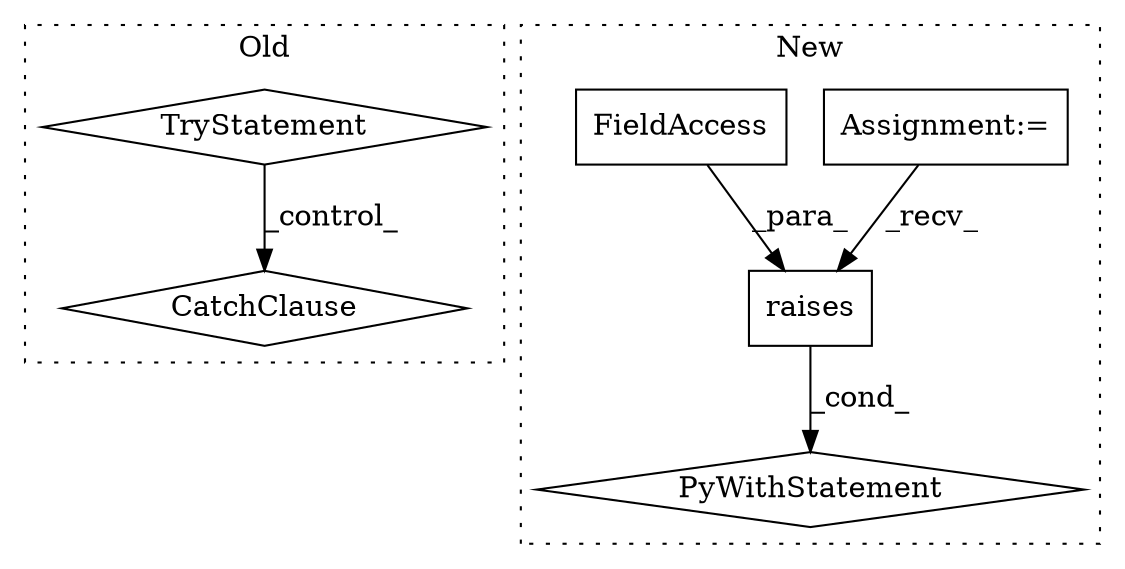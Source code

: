 digraph G {
subgraph cluster0 {
1 [label="CatchClause" a="12" s="28295,28346" l="11,2" shape="diamond"];
3 [label="TryStatement" a="54" s="28249" l="4" shape="diamond"];
label = "Old";
style="dotted";
}
subgraph cluster1 {
2 [label="PyWithStatement" a="104" s="28246,28299" l="10,2" shape="diamond"];
4 [label="raises" a="32" s="28263,28298" l="7,1" shape="box"];
5 [label="Assignment:=" a="7" s="25868" l="6" shape="box"];
6 [label="FieldAccess" a="22" s="28270" l="28" shape="box"];
label = "New";
style="dotted";
}
3 -> 1 [label="_control_"];
4 -> 2 [label="_cond_"];
5 -> 4 [label="_recv_"];
6 -> 4 [label="_para_"];
}